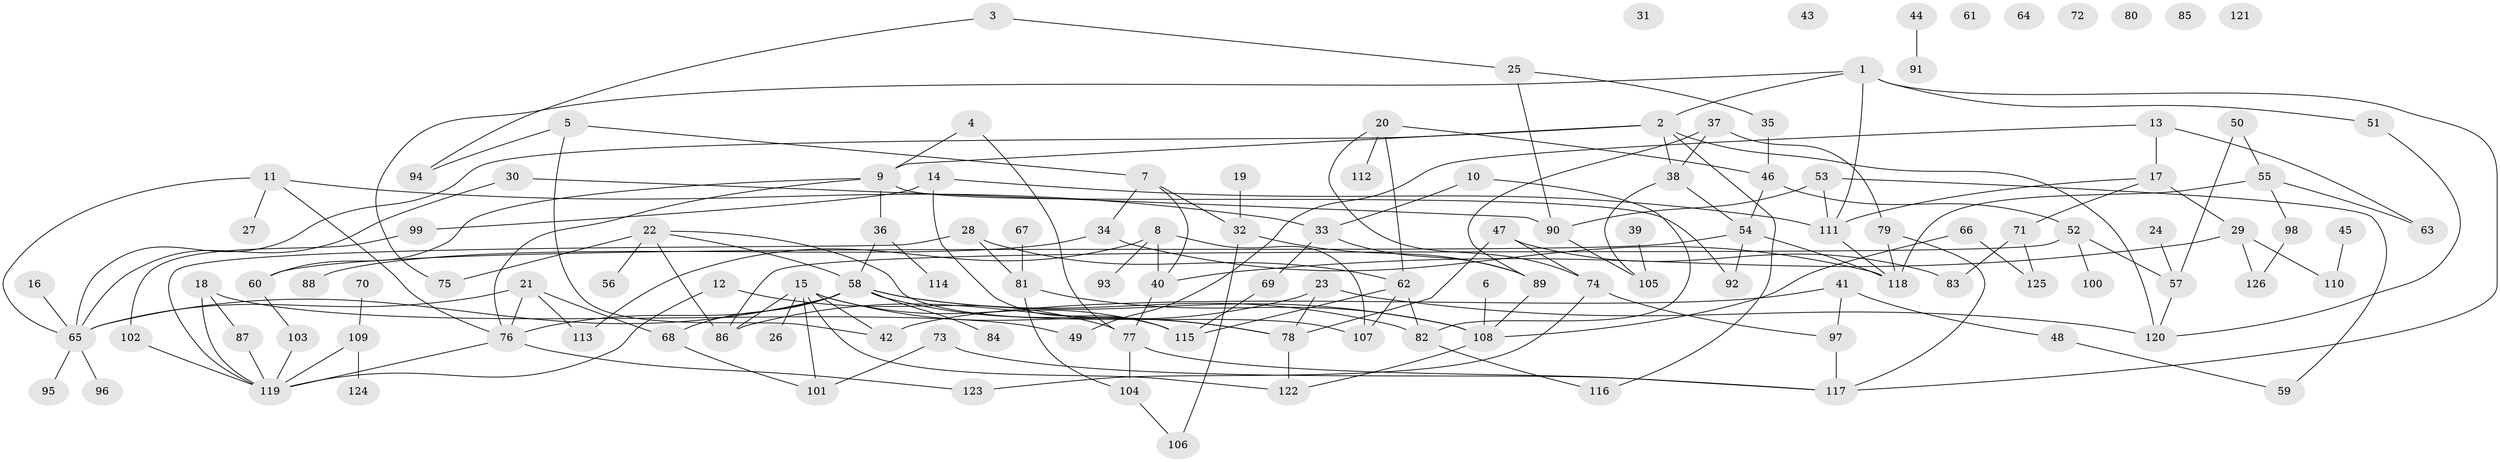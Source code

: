 // Generated by graph-tools (version 1.1) at 2025/00/03/09/25 03:00:52]
// undirected, 126 vertices, 176 edges
graph export_dot {
graph [start="1"]
  node [color=gray90,style=filled];
  1;
  2;
  3;
  4;
  5;
  6;
  7;
  8;
  9;
  10;
  11;
  12;
  13;
  14;
  15;
  16;
  17;
  18;
  19;
  20;
  21;
  22;
  23;
  24;
  25;
  26;
  27;
  28;
  29;
  30;
  31;
  32;
  33;
  34;
  35;
  36;
  37;
  38;
  39;
  40;
  41;
  42;
  43;
  44;
  45;
  46;
  47;
  48;
  49;
  50;
  51;
  52;
  53;
  54;
  55;
  56;
  57;
  58;
  59;
  60;
  61;
  62;
  63;
  64;
  65;
  66;
  67;
  68;
  69;
  70;
  71;
  72;
  73;
  74;
  75;
  76;
  77;
  78;
  79;
  80;
  81;
  82;
  83;
  84;
  85;
  86;
  87;
  88;
  89;
  90;
  91;
  92;
  93;
  94;
  95;
  96;
  97;
  98;
  99;
  100;
  101;
  102;
  103;
  104;
  105;
  106;
  107;
  108;
  109;
  110;
  111;
  112;
  113;
  114;
  115;
  116;
  117;
  118;
  119;
  120;
  121;
  122;
  123;
  124;
  125;
  126;
  1 -- 2;
  1 -- 51;
  1 -- 75;
  1 -- 111;
  1 -- 117;
  2 -- 9;
  2 -- 38;
  2 -- 65;
  2 -- 116;
  2 -- 120;
  3 -- 25;
  3 -- 94;
  4 -- 9;
  4 -- 77;
  5 -- 7;
  5 -- 42;
  5 -- 94;
  6 -- 108;
  7 -- 32;
  7 -- 34;
  7 -- 40;
  8 -- 40;
  8 -- 93;
  8 -- 107;
  8 -- 113;
  9 -- 36;
  9 -- 60;
  9 -- 76;
  9 -- 92;
  10 -- 33;
  10 -- 82;
  11 -- 27;
  11 -- 33;
  11 -- 65;
  11 -- 76;
  12 -- 77;
  12 -- 119;
  13 -- 17;
  13 -- 49;
  13 -- 63;
  14 -- 99;
  14 -- 111;
  14 -- 115;
  15 -- 26;
  15 -- 42;
  15 -- 78;
  15 -- 86;
  15 -- 101;
  15 -- 115;
  15 -- 122;
  16 -- 65;
  17 -- 29;
  17 -- 71;
  17 -- 111;
  18 -- 49;
  18 -- 87;
  18 -- 119;
  19 -- 32;
  20 -- 46;
  20 -- 62;
  20 -- 74;
  20 -- 112;
  21 -- 65;
  21 -- 68;
  21 -- 76;
  21 -- 113;
  22 -- 56;
  22 -- 58;
  22 -- 75;
  22 -- 86;
  22 -- 107;
  23 -- 78;
  23 -- 86;
  23 -- 120;
  24 -- 57;
  25 -- 35;
  25 -- 90;
  28 -- 62;
  28 -- 81;
  28 -- 119;
  29 -- 40;
  29 -- 110;
  29 -- 126;
  30 -- 65;
  30 -- 90;
  32 -- 89;
  32 -- 106;
  33 -- 69;
  33 -- 89;
  34 -- 88;
  34 -- 118;
  35 -- 46;
  36 -- 58;
  36 -- 114;
  37 -- 38;
  37 -- 79;
  37 -- 89;
  38 -- 54;
  38 -- 105;
  39 -- 105;
  40 -- 77;
  41 -- 42;
  41 -- 48;
  41 -- 97;
  44 -- 91;
  45 -- 110;
  46 -- 52;
  46 -- 54;
  47 -- 74;
  47 -- 78;
  47 -- 83;
  48 -- 59;
  50 -- 55;
  50 -- 57;
  51 -- 120;
  52 -- 57;
  52 -- 86;
  52 -- 100;
  53 -- 59;
  53 -- 90;
  53 -- 111;
  54 -- 60;
  54 -- 92;
  54 -- 118;
  55 -- 63;
  55 -- 98;
  55 -- 118;
  57 -- 120;
  58 -- 65;
  58 -- 68;
  58 -- 76;
  58 -- 78;
  58 -- 82;
  58 -- 84;
  58 -- 108;
  60 -- 103;
  62 -- 82;
  62 -- 107;
  62 -- 115;
  65 -- 95;
  65 -- 96;
  66 -- 108;
  66 -- 125;
  67 -- 81;
  68 -- 101;
  69 -- 115;
  70 -- 109;
  71 -- 83;
  71 -- 125;
  73 -- 101;
  73 -- 117;
  74 -- 97;
  74 -- 123;
  76 -- 119;
  76 -- 123;
  77 -- 104;
  77 -- 117;
  78 -- 122;
  79 -- 117;
  79 -- 118;
  81 -- 104;
  81 -- 108;
  82 -- 116;
  87 -- 119;
  89 -- 108;
  90 -- 105;
  97 -- 117;
  98 -- 126;
  99 -- 102;
  102 -- 119;
  103 -- 119;
  104 -- 106;
  108 -- 122;
  109 -- 119;
  109 -- 124;
  111 -- 118;
}
